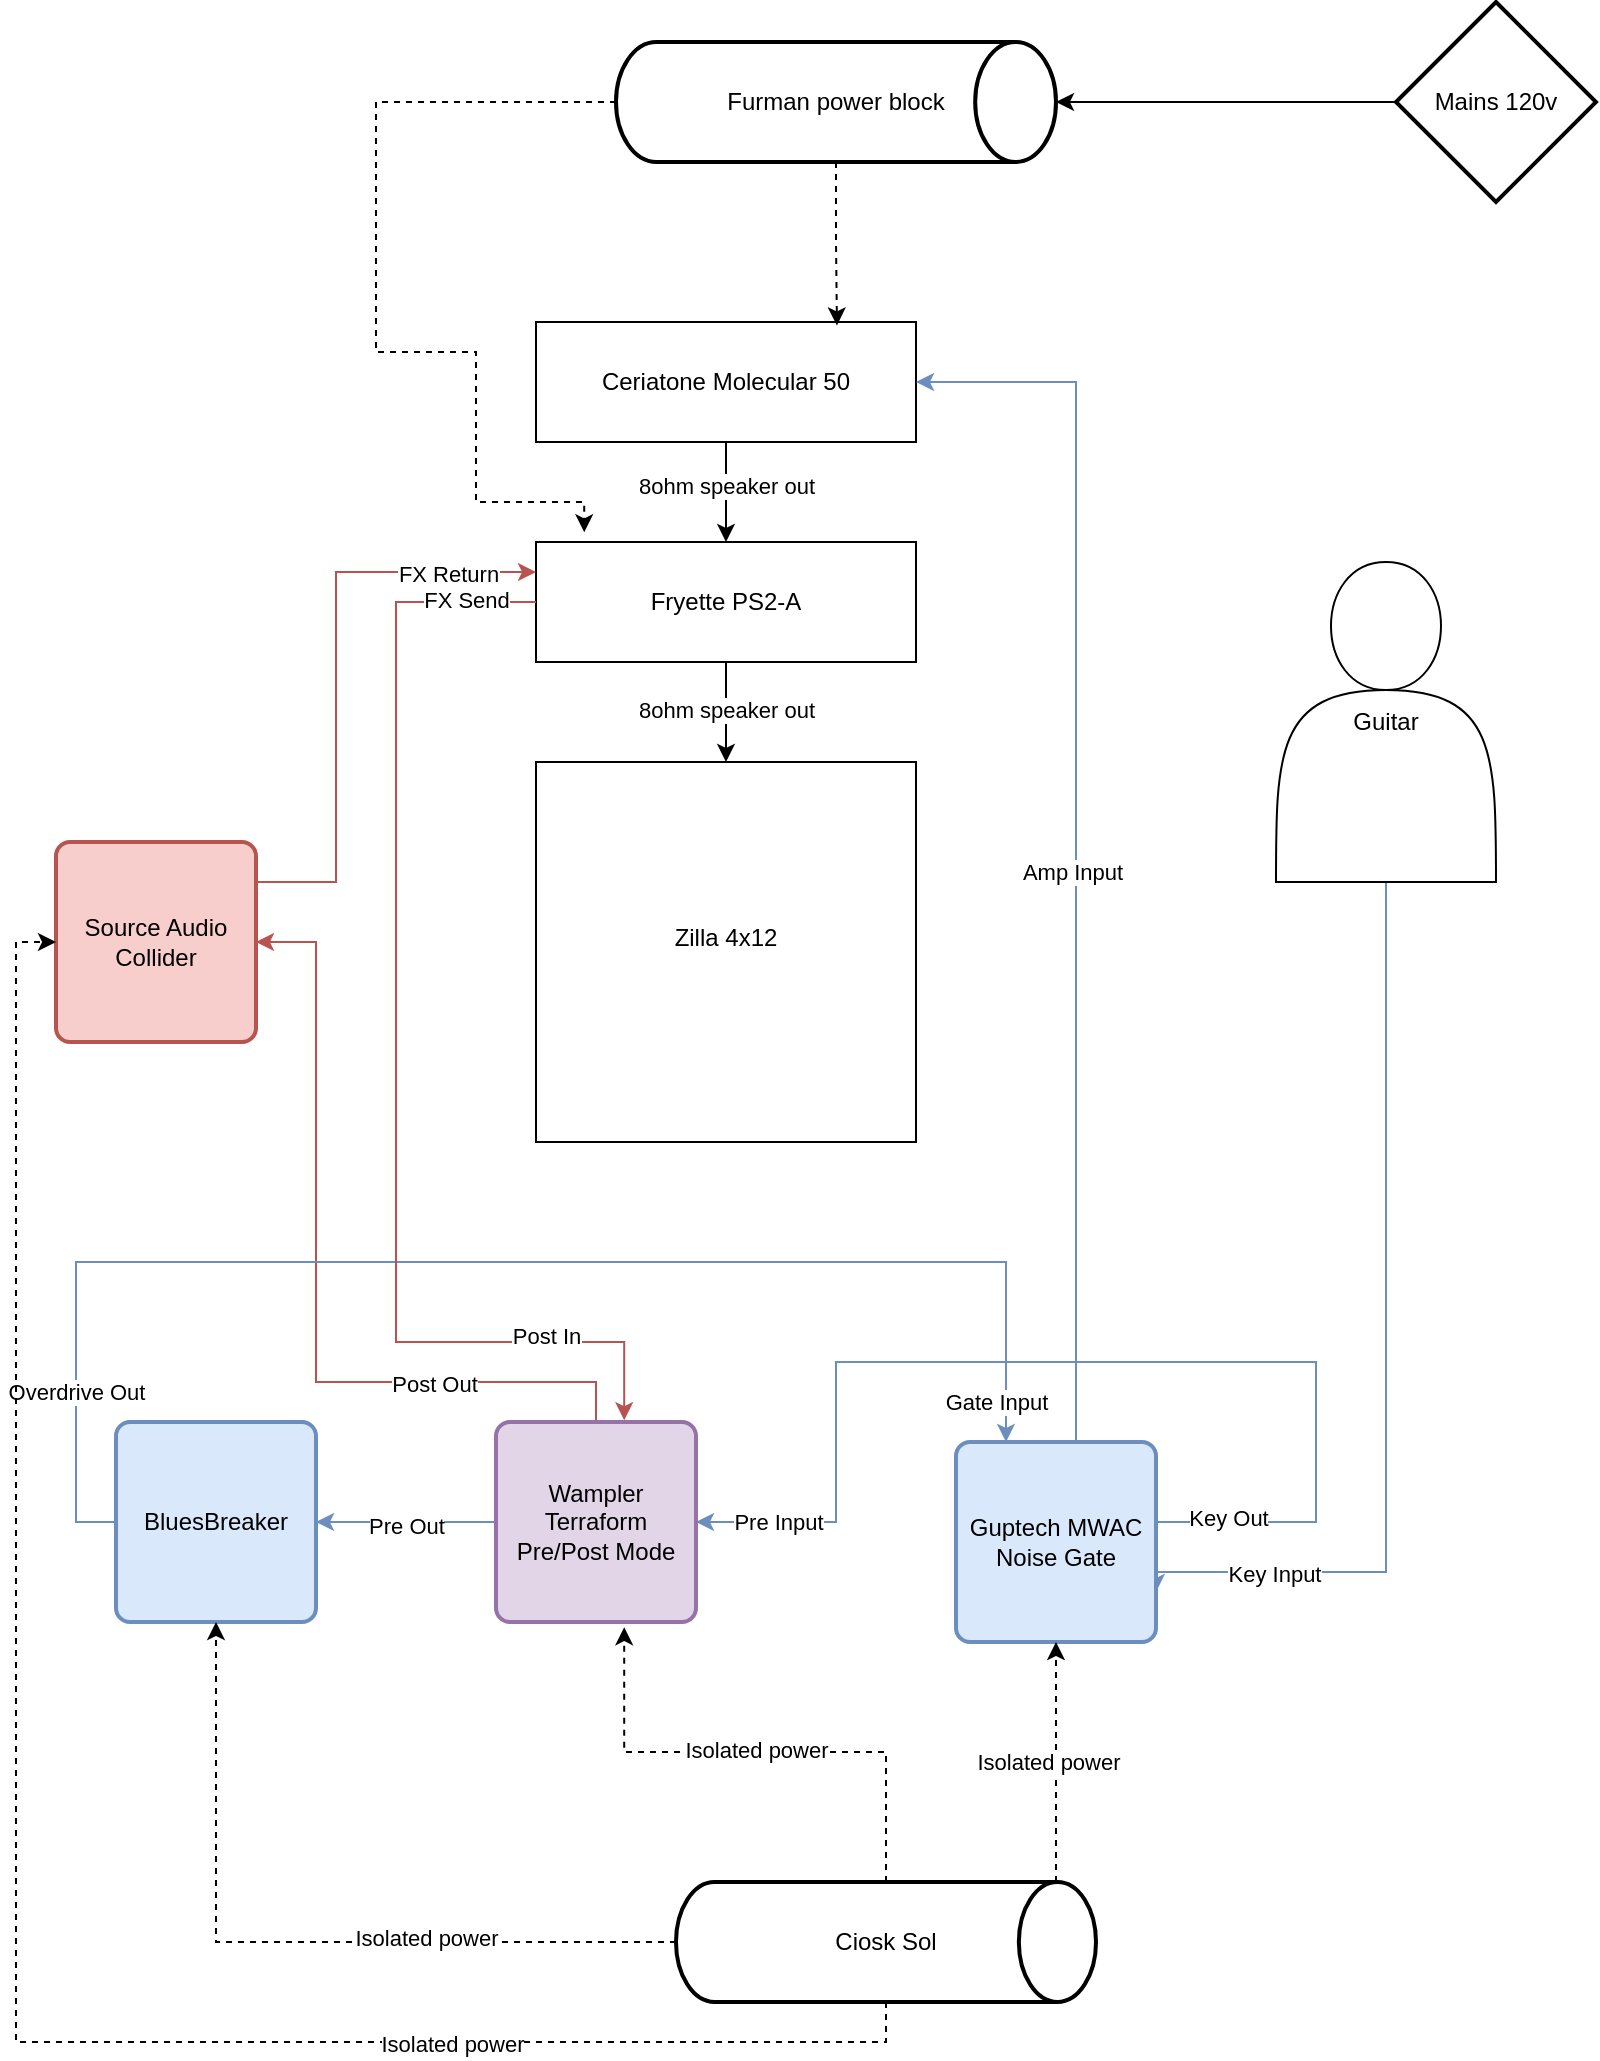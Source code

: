 <mxfile version="24.0.7" type="github">
  <diagram name="Page-1" id="KRzohJN2fSVcZOZPhYNg">
    <mxGraphModel dx="1103" dy="896" grid="1" gridSize="10" guides="1" tooltips="1" connect="1" arrows="1" fold="1" page="1" pageScale="1" pageWidth="850" pageHeight="1100" math="0" shadow="0">
      <root>
        <mxCell id="0" />
        <mxCell id="1" parent="0" />
        <mxCell id="rdKzeQnJ4lIfUYoJB8Yd-1" value="Zilla 4x12&lt;div&gt;&lt;br&gt;&lt;/div&gt;" style="whiteSpace=wrap;html=1;aspect=fixed;" vertex="1" parent="1">
          <mxGeometry x="270" y="420" width="190" height="190" as="geometry" />
        </mxCell>
        <mxCell id="rdKzeQnJ4lIfUYoJB8Yd-4" style="edgeStyle=orthogonalEdgeStyle;rounded=0;orthogonalLoop=1;jettySize=auto;html=1;exitX=0.5;exitY=1;exitDx=0;exitDy=0;entryX=0.5;entryY=0;entryDx=0;entryDy=0;" edge="1" parent="1" source="rdKzeQnJ4lIfUYoJB8Yd-2" target="rdKzeQnJ4lIfUYoJB8Yd-1">
          <mxGeometry relative="1" as="geometry" />
        </mxCell>
        <mxCell id="rdKzeQnJ4lIfUYoJB8Yd-7" value="8ohm speaker out" style="edgeLabel;html=1;align=center;verticalAlign=middle;resizable=0;points=[];" vertex="1" connectable="0" parent="rdKzeQnJ4lIfUYoJB8Yd-4">
          <mxGeometry x="0.103" relative="1" as="geometry">
            <mxPoint y="-4" as="offset" />
          </mxGeometry>
        </mxCell>
        <mxCell id="rdKzeQnJ4lIfUYoJB8Yd-2" value="Fryette PS2-A" style="rounded=0;whiteSpace=wrap;html=1;" vertex="1" parent="1">
          <mxGeometry x="270" y="310" width="190" height="60" as="geometry" />
        </mxCell>
        <mxCell id="rdKzeQnJ4lIfUYoJB8Yd-5" style="edgeStyle=orthogonalEdgeStyle;rounded=0;orthogonalLoop=1;jettySize=auto;html=1;exitX=0.5;exitY=1;exitDx=0;exitDy=0;entryX=0.5;entryY=0;entryDx=0;entryDy=0;" edge="1" parent="1" source="rdKzeQnJ4lIfUYoJB8Yd-3" target="rdKzeQnJ4lIfUYoJB8Yd-2">
          <mxGeometry relative="1" as="geometry" />
        </mxCell>
        <mxCell id="rdKzeQnJ4lIfUYoJB8Yd-6" value="8ohm speaker out" style="edgeLabel;html=1;align=center;verticalAlign=middle;resizable=0;points=[];" vertex="1" connectable="0" parent="rdKzeQnJ4lIfUYoJB8Yd-5">
          <mxGeometry x="-0.137" relative="1" as="geometry">
            <mxPoint as="offset" />
          </mxGeometry>
        </mxCell>
        <mxCell id="rdKzeQnJ4lIfUYoJB8Yd-3" value="Ceriatone Molecular 50" style="rounded=0;whiteSpace=wrap;html=1;" vertex="1" parent="1">
          <mxGeometry x="270" y="200" width="190" height="60" as="geometry" />
        </mxCell>
        <mxCell id="rdKzeQnJ4lIfUYoJB8Yd-15" style="edgeStyle=orthogonalEdgeStyle;rounded=0;orthogonalLoop=1;jettySize=auto;html=1;entryX=1;entryY=0.75;entryDx=0;entryDy=0;fillColor=#dae8fc;strokeColor=#6c8ebf;" edge="1" parent="1" source="rdKzeQnJ4lIfUYoJB8Yd-10" target="rdKzeQnJ4lIfUYoJB8Yd-11">
          <mxGeometry relative="1" as="geometry">
            <Array as="points">
              <mxPoint x="695" y="825" />
            </Array>
          </mxGeometry>
        </mxCell>
        <mxCell id="rdKzeQnJ4lIfUYoJB8Yd-16" value="Key Input" style="edgeLabel;html=1;align=center;verticalAlign=middle;resizable=0;points=[];" vertex="1" connectable="0" parent="rdKzeQnJ4lIfUYoJB8Yd-15">
          <mxGeometry x="0.708" y="1" relative="1" as="geometry">
            <mxPoint as="offset" />
          </mxGeometry>
        </mxCell>
        <mxCell id="rdKzeQnJ4lIfUYoJB8Yd-10" value="Guitar" style="shape=actor;whiteSpace=wrap;html=1;" vertex="1" parent="1">
          <mxGeometry x="640" y="320" width="110" height="160" as="geometry" />
        </mxCell>
        <mxCell id="rdKzeQnJ4lIfUYoJB8Yd-17" style="edgeStyle=orthogonalEdgeStyle;rounded=0;orthogonalLoop=1;jettySize=auto;html=1;entryX=1;entryY=0.5;entryDx=0;entryDy=0;exitX=1;exitY=0.5;exitDx=0;exitDy=0;fillColor=#dae8fc;strokeColor=#6c8ebf;" edge="1" parent="1" source="rdKzeQnJ4lIfUYoJB8Yd-11" target="rdKzeQnJ4lIfUYoJB8Yd-12">
          <mxGeometry relative="1" as="geometry">
            <Array as="points">
              <mxPoint x="660" y="800" />
              <mxPoint x="660" y="720" />
              <mxPoint x="420" y="720" />
              <mxPoint x="420" y="800" />
            </Array>
          </mxGeometry>
        </mxCell>
        <mxCell id="rdKzeQnJ4lIfUYoJB8Yd-20" value="Key Out" style="edgeLabel;html=1;align=center;verticalAlign=middle;resizable=0;points=[];" vertex="1" connectable="0" parent="rdKzeQnJ4lIfUYoJB8Yd-17">
          <mxGeometry x="-0.835" y="2" relative="1" as="geometry">
            <mxPoint as="offset" />
          </mxGeometry>
        </mxCell>
        <mxCell id="rdKzeQnJ4lIfUYoJB8Yd-21" value="Pre Input" style="edgeLabel;html=1;align=center;verticalAlign=middle;resizable=0;points=[];" vertex="1" connectable="0" parent="rdKzeQnJ4lIfUYoJB8Yd-17">
          <mxGeometry x="0.898" relative="1" as="geometry">
            <mxPoint x="12" as="offset" />
          </mxGeometry>
        </mxCell>
        <mxCell id="rdKzeQnJ4lIfUYoJB8Yd-25" style="edgeStyle=orthogonalEdgeStyle;rounded=0;orthogonalLoop=1;jettySize=auto;html=1;entryX=1;entryY=0.5;entryDx=0;entryDy=0;fillColor=#dae8fc;strokeColor=#6c8ebf;" edge="1" parent="1" source="rdKzeQnJ4lIfUYoJB8Yd-11" target="rdKzeQnJ4lIfUYoJB8Yd-3">
          <mxGeometry relative="1" as="geometry">
            <Array as="points">
              <mxPoint x="540" y="230" />
            </Array>
          </mxGeometry>
        </mxCell>
        <mxCell id="rdKzeQnJ4lIfUYoJB8Yd-26" value="Amp Input" style="edgeLabel;html=1;align=center;verticalAlign=middle;resizable=0;points=[];" vertex="1" connectable="0" parent="rdKzeQnJ4lIfUYoJB8Yd-25">
          <mxGeometry x="-0.064" y="2" relative="1" as="geometry">
            <mxPoint as="offset" />
          </mxGeometry>
        </mxCell>
        <mxCell id="rdKzeQnJ4lIfUYoJB8Yd-11" value="Guptech MWAC&lt;div&gt;Noise Gate&lt;/div&gt;" style="rounded=1;whiteSpace=wrap;html=1;absoluteArcSize=1;arcSize=14;strokeWidth=2;fillColor=#dae8fc;strokeColor=#6c8ebf;" vertex="1" parent="1">
          <mxGeometry x="480" y="760" width="100" height="100" as="geometry" />
        </mxCell>
        <mxCell id="rdKzeQnJ4lIfUYoJB8Yd-22" style="edgeStyle=orthogonalEdgeStyle;rounded=0;orthogonalLoop=1;jettySize=auto;html=1;entryX=1;entryY=0.5;entryDx=0;entryDy=0;fillColor=#dae8fc;strokeColor=#6c8ebf;" edge="1" parent="1" source="rdKzeQnJ4lIfUYoJB8Yd-12" target="rdKzeQnJ4lIfUYoJB8Yd-13">
          <mxGeometry relative="1" as="geometry" />
        </mxCell>
        <mxCell id="rdKzeQnJ4lIfUYoJB8Yd-35" value="Pre Out" style="edgeLabel;html=1;align=center;verticalAlign=middle;resizable=0;points=[];" vertex="1" connectable="0" parent="rdKzeQnJ4lIfUYoJB8Yd-22">
          <mxGeometry x="0.009" y="2" relative="1" as="geometry">
            <mxPoint as="offset" />
          </mxGeometry>
        </mxCell>
        <mxCell id="rdKzeQnJ4lIfUYoJB8Yd-31" style="edgeStyle=orthogonalEdgeStyle;rounded=0;orthogonalLoop=1;jettySize=auto;html=1;entryX=1;entryY=0.5;entryDx=0;entryDy=0;fillColor=#f8cecc;strokeColor=#b85450;" edge="1" parent="1" source="rdKzeQnJ4lIfUYoJB8Yd-12" target="rdKzeQnJ4lIfUYoJB8Yd-14">
          <mxGeometry relative="1" as="geometry">
            <Array as="points">
              <mxPoint x="300" y="730" />
              <mxPoint x="160" y="730" />
              <mxPoint x="160" y="510" />
            </Array>
          </mxGeometry>
        </mxCell>
        <mxCell id="rdKzeQnJ4lIfUYoJB8Yd-32" value="Post Out" style="edgeLabel;html=1;align=center;verticalAlign=middle;resizable=0;points=[];" vertex="1" connectable="0" parent="rdKzeQnJ4lIfUYoJB8Yd-31">
          <mxGeometry x="-0.505" y="1" relative="1" as="geometry">
            <mxPoint as="offset" />
          </mxGeometry>
        </mxCell>
        <mxCell id="rdKzeQnJ4lIfUYoJB8Yd-12" value="Wampler Terraform&lt;div&gt;Pre/Post Mode&lt;/div&gt;" style="rounded=1;whiteSpace=wrap;html=1;absoluteArcSize=1;arcSize=14;strokeWidth=2;fillColor=#e1d5e7;strokeColor=#9673a6;" vertex="1" parent="1">
          <mxGeometry x="250" y="750" width="100" height="100" as="geometry" />
        </mxCell>
        <mxCell id="rdKzeQnJ4lIfUYoJB8Yd-23" style="edgeStyle=orthogonalEdgeStyle;rounded=0;orthogonalLoop=1;jettySize=auto;html=1;exitX=0;exitY=0.5;exitDx=0;exitDy=0;entryX=0.25;entryY=0;entryDx=0;entryDy=0;fillColor=#dae8fc;strokeColor=#6c8ebf;" edge="1" parent="1" source="rdKzeQnJ4lIfUYoJB8Yd-13" target="rdKzeQnJ4lIfUYoJB8Yd-11">
          <mxGeometry relative="1" as="geometry">
            <Array as="points">
              <mxPoint x="40" y="800" />
              <mxPoint x="40" y="670" />
              <mxPoint x="505" y="670" />
            </Array>
          </mxGeometry>
        </mxCell>
        <mxCell id="rdKzeQnJ4lIfUYoJB8Yd-24" value="Gate Input" style="edgeLabel;html=1;align=center;verticalAlign=middle;resizable=0;points=[];" vertex="1" connectable="0" parent="rdKzeQnJ4lIfUYoJB8Yd-23">
          <mxGeometry x="0.095" relative="1" as="geometry">
            <mxPoint x="224" y="70" as="offset" />
          </mxGeometry>
        </mxCell>
        <mxCell id="rdKzeQnJ4lIfUYoJB8Yd-27" value="Overdrive Out" style="edgeLabel;html=1;align=center;verticalAlign=middle;resizable=0;points=[];" vertex="1" connectable="0" parent="rdKzeQnJ4lIfUYoJB8Yd-23">
          <mxGeometry x="-0.758" relative="1" as="geometry">
            <mxPoint as="offset" />
          </mxGeometry>
        </mxCell>
        <mxCell id="rdKzeQnJ4lIfUYoJB8Yd-13" value="BluesBreaker" style="rounded=1;whiteSpace=wrap;html=1;absoluteArcSize=1;arcSize=14;strokeWidth=2;fillColor=#dae8fc;strokeColor=#6c8ebf;" vertex="1" parent="1">
          <mxGeometry x="60" y="750" width="100" height="100" as="geometry" />
        </mxCell>
        <mxCell id="rdKzeQnJ4lIfUYoJB8Yd-33" style="edgeStyle=orthogonalEdgeStyle;rounded=0;orthogonalLoop=1;jettySize=auto;html=1;entryX=0;entryY=0.25;entryDx=0;entryDy=0;fillColor=#f8cecc;strokeColor=#b85450;" edge="1" parent="1" source="rdKzeQnJ4lIfUYoJB8Yd-14" target="rdKzeQnJ4lIfUYoJB8Yd-2">
          <mxGeometry relative="1" as="geometry">
            <Array as="points">
              <mxPoint x="170" y="480" />
              <mxPoint x="170" y="325" />
            </Array>
          </mxGeometry>
        </mxCell>
        <mxCell id="rdKzeQnJ4lIfUYoJB8Yd-34" value="FX Return" style="edgeLabel;html=1;align=center;verticalAlign=middle;resizable=0;points=[];" vertex="1" connectable="0" parent="rdKzeQnJ4lIfUYoJB8Yd-33">
          <mxGeometry x="0.699" y="-1" relative="1" as="geometry">
            <mxPoint as="offset" />
          </mxGeometry>
        </mxCell>
        <mxCell id="rdKzeQnJ4lIfUYoJB8Yd-14" value="Source Audio&lt;div&gt;Collider&lt;/div&gt;" style="rounded=1;whiteSpace=wrap;html=1;absoluteArcSize=1;arcSize=14;strokeWidth=2;fillColor=#f8cecc;strokeColor=#b85450;" vertex="1" parent="1">
          <mxGeometry x="30" y="460" width="100" height="100" as="geometry" />
        </mxCell>
        <mxCell id="rdKzeQnJ4lIfUYoJB8Yd-28" style="edgeStyle=orthogonalEdgeStyle;rounded=0;orthogonalLoop=1;jettySize=auto;html=1;exitX=0;exitY=0.5;exitDx=0;exitDy=0;entryX=0.641;entryY=-0.009;entryDx=0;entryDy=0;entryPerimeter=0;fillColor=#f8cecc;strokeColor=#b85450;" edge="1" parent="1" source="rdKzeQnJ4lIfUYoJB8Yd-2" target="rdKzeQnJ4lIfUYoJB8Yd-12">
          <mxGeometry relative="1" as="geometry">
            <Array as="points">
              <mxPoint x="200" y="340" />
              <mxPoint x="200" y="710" />
              <mxPoint x="314" y="710" />
            </Array>
          </mxGeometry>
        </mxCell>
        <mxCell id="rdKzeQnJ4lIfUYoJB8Yd-29" value="FX Send" style="edgeLabel;html=1;align=center;verticalAlign=middle;resizable=0;points=[];" vertex="1" connectable="0" parent="rdKzeQnJ4lIfUYoJB8Yd-28">
          <mxGeometry x="-0.881" y="-1" relative="1" as="geometry">
            <mxPoint as="offset" />
          </mxGeometry>
        </mxCell>
        <mxCell id="rdKzeQnJ4lIfUYoJB8Yd-30" value="Post In" style="edgeLabel;html=1;align=center;verticalAlign=middle;resizable=0;points=[];" vertex="1" connectable="0" parent="rdKzeQnJ4lIfUYoJB8Yd-28">
          <mxGeometry x="0.735" y="3" relative="1" as="geometry">
            <mxPoint as="offset" />
          </mxGeometry>
        </mxCell>
        <mxCell id="rdKzeQnJ4lIfUYoJB8Yd-38" style="edgeStyle=orthogonalEdgeStyle;rounded=0;orthogonalLoop=1;jettySize=auto;html=1;entryX=0.5;entryY=1;entryDx=0;entryDy=0;dashed=1;" edge="1" parent="1" source="rdKzeQnJ4lIfUYoJB8Yd-36" target="rdKzeQnJ4lIfUYoJB8Yd-11">
          <mxGeometry relative="1" as="geometry">
            <Array as="points">
              <mxPoint x="530" y="960" />
              <mxPoint x="530" y="960" />
            </Array>
          </mxGeometry>
        </mxCell>
        <mxCell id="rdKzeQnJ4lIfUYoJB8Yd-45" value="Isolated power" style="edgeLabel;html=1;align=center;verticalAlign=middle;resizable=0;points=[];" vertex="1" connectable="0" parent="rdKzeQnJ4lIfUYoJB8Yd-38">
          <mxGeometry x="0.012" y="4" relative="1" as="geometry">
            <mxPoint as="offset" />
          </mxGeometry>
        </mxCell>
        <mxCell id="rdKzeQnJ4lIfUYoJB8Yd-40" style="edgeStyle=orthogonalEdgeStyle;rounded=0;orthogonalLoop=1;jettySize=auto;html=1;entryX=0.5;entryY=1;entryDx=0;entryDy=0;dashed=1;" edge="1" parent="1" source="rdKzeQnJ4lIfUYoJB8Yd-36" target="rdKzeQnJ4lIfUYoJB8Yd-13">
          <mxGeometry relative="1" as="geometry" />
        </mxCell>
        <mxCell id="rdKzeQnJ4lIfUYoJB8Yd-43" value="Isolated power" style="edgeLabel;html=1;align=center;verticalAlign=middle;resizable=0;points=[];" vertex="1" connectable="0" parent="rdKzeQnJ4lIfUYoJB8Yd-40">
          <mxGeometry x="-0.357" y="-2" relative="1" as="geometry">
            <mxPoint as="offset" />
          </mxGeometry>
        </mxCell>
        <mxCell id="rdKzeQnJ4lIfUYoJB8Yd-41" style="edgeStyle=orthogonalEdgeStyle;rounded=0;orthogonalLoop=1;jettySize=auto;html=1;entryX=0;entryY=0.5;entryDx=0;entryDy=0;dashed=1;" edge="1" parent="1" source="rdKzeQnJ4lIfUYoJB8Yd-36" target="rdKzeQnJ4lIfUYoJB8Yd-14">
          <mxGeometry relative="1" as="geometry">
            <Array as="points">
              <mxPoint x="445" y="1060" />
              <mxPoint x="10" y="1060" />
              <mxPoint x="10" y="510" />
            </Array>
          </mxGeometry>
        </mxCell>
        <mxCell id="rdKzeQnJ4lIfUYoJB8Yd-42" value="Isolated power" style="edgeLabel;html=1;align=center;verticalAlign=middle;resizable=0;points=[];" vertex="1" connectable="0" parent="rdKzeQnJ4lIfUYoJB8Yd-41">
          <mxGeometry x="-0.537" y="1" relative="1" as="geometry">
            <mxPoint as="offset" />
          </mxGeometry>
        </mxCell>
        <mxCell id="rdKzeQnJ4lIfUYoJB8Yd-36" value="Ciosk Sol" style="strokeWidth=2;html=1;shape=mxgraph.flowchart.direct_data;whiteSpace=wrap;" vertex="1" parent="1">
          <mxGeometry x="340" y="980" width="210" height="60" as="geometry" />
        </mxCell>
        <mxCell id="rdKzeQnJ4lIfUYoJB8Yd-39" style="edgeStyle=orthogonalEdgeStyle;rounded=0;orthogonalLoop=1;jettySize=auto;html=1;entryX=0.641;entryY=1.026;entryDx=0;entryDy=0;entryPerimeter=0;dashed=1;" edge="1" parent="1" source="rdKzeQnJ4lIfUYoJB8Yd-36" target="rdKzeQnJ4lIfUYoJB8Yd-12">
          <mxGeometry relative="1" as="geometry" />
        </mxCell>
        <mxCell id="rdKzeQnJ4lIfUYoJB8Yd-44" value="Isolated power" style="edgeLabel;html=1;align=center;verticalAlign=middle;resizable=0;points=[];" vertex="1" connectable="0" parent="rdKzeQnJ4lIfUYoJB8Yd-39">
          <mxGeometry x="0.01" y="-1" relative="1" as="geometry">
            <mxPoint as="offset" />
          </mxGeometry>
        </mxCell>
        <mxCell id="rdKzeQnJ4lIfUYoJB8Yd-46" value="Furman power block" style="strokeWidth=2;html=1;shape=mxgraph.flowchart.direct_data;whiteSpace=wrap;" vertex="1" parent="1">
          <mxGeometry x="310" y="60" width="220" height="60" as="geometry" />
        </mxCell>
        <mxCell id="rdKzeQnJ4lIfUYoJB8Yd-48" style="edgeStyle=orthogonalEdgeStyle;rounded=0;orthogonalLoop=1;jettySize=auto;html=1;entryX=0.792;entryY=0.029;entryDx=0;entryDy=0;entryPerimeter=0;dashed=1;" edge="1" parent="1" source="rdKzeQnJ4lIfUYoJB8Yd-46" target="rdKzeQnJ4lIfUYoJB8Yd-3">
          <mxGeometry relative="1" as="geometry" />
        </mxCell>
        <mxCell id="rdKzeQnJ4lIfUYoJB8Yd-49" style="edgeStyle=orthogonalEdgeStyle;rounded=0;orthogonalLoop=1;jettySize=auto;html=1;entryX=0.127;entryY=-0.081;entryDx=0;entryDy=0;entryPerimeter=0;dashed=1;" edge="1" parent="1" source="rdKzeQnJ4lIfUYoJB8Yd-46" target="rdKzeQnJ4lIfUYoJB8Yd-2">
          <mxGeometry relative="1" as="geometry">
            <Array as="points">
              <mxPoint x="190" y="90" />
              <mxPoint x="190" y="215" />
              <mxPoint x="240" y="215" />
              <mxPoint x="240" y="290" />
              <mxPoint x="294" y="290" />
            </Array>
          </mxGeometry>
        </mxCell>
        <mxCell id="rdKzeQnJ4lIfUYoJB8Yd-51" style="edgeStyle=orthogonalEdgeStyle;rounded=0;orthogonalLoop=1;jettySize=auto;html=1;exitX=0;exitY=0.5;exitDx=0;exitDy=0;exitPerimeter=0;" edge="1" parent="1" source="rdKzeQnJ4lIfUYoJB8Yd-50" target="rdKzeQnJ4lIfUYoJB8Yd-46">
          <mxGeometry relative="1" as="geometry" />
        </mxCell>
        <mxCell id="rdKzeQnJ4lIfUYoJB8Yd-50" value="Mains 120v" style="strokeWidth=2;html=1;shape=mxgraph.flowchart.decision;whiteSpace=wrap;" vertex="1" parent="1">
          <mxGeometry x="700" y="40" width="100" height="100" as="geometry" />
        </mxCell>
      </root>
    </mxGraphModel>
  </diagram>
</mxfile>
